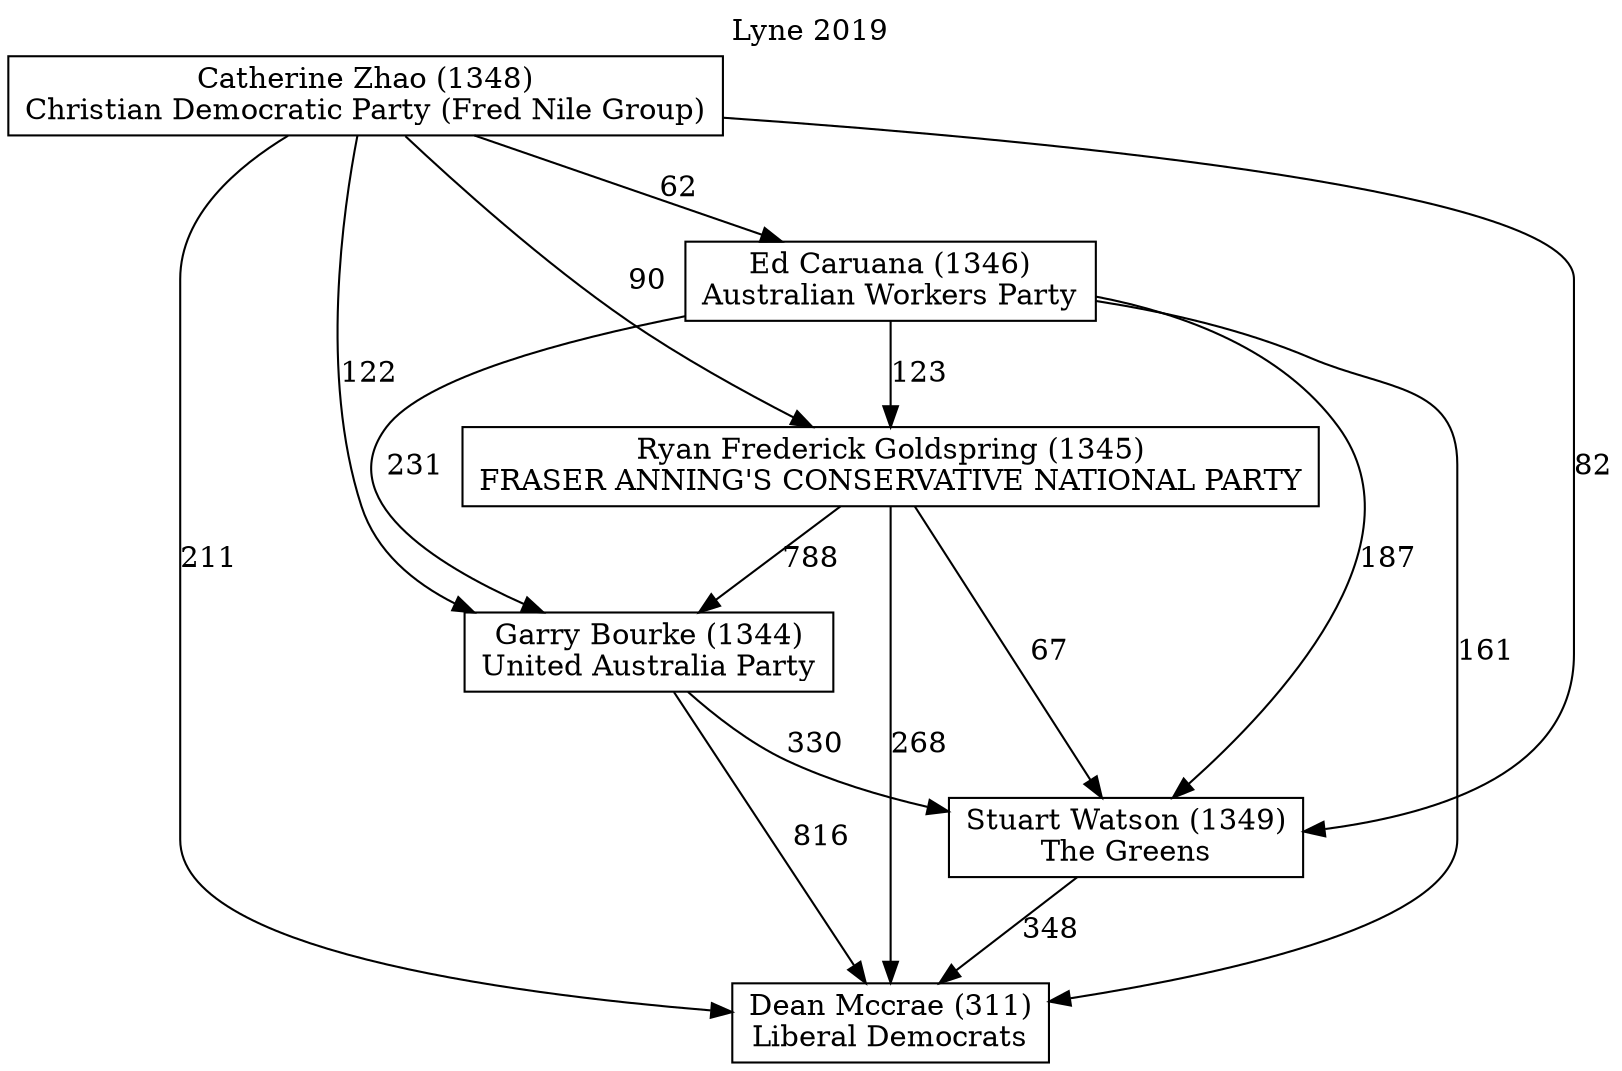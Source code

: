 // House preference flow
digraph "Dean Mccrae (311)_Lyne_2019" {
	graph [label="Lyne 2019" labelloc=t mclimit=10]
	node [shape=box]
	"Dean Mccrae (311)" [label="Dean Mccrae (311)
Liberal Democrats"]
	"Stuart Watson (1349)" [label="Stuart Watson (1349)
The Greens"]
	"Garry Bourke (1344)" [label="Garry Bourke (1344)
United Australia Party"]
	"Ryan Frederick Goldspring (1345)" [label="Ryan Frederick Goldspring (1345)
FRASER ANNING'S CONSERVATIVE NATIONAL PARTY"]
	"Ed Caruana (1346)" [label="Ed Caruana (1346)
Australian Workers Party"]
	"Catherine Zhao (1348)" [label="Catherine Zhao (1348)
Christian Democratic Party (Fred Nile Group)"]
	"Stuart Watson (1349)" -> "Dean Mccrae (311)" [label=348]
	"Garry Bourke (1344)" -> "Stuart Watson (1349)" [label=330]
	"Ryan Frederick Goldspring (1345)" -> "Garry Bourke (1344)" [label=788]
	"Ed Caruana (1346)" -> "Ryan Frederick Goldspring (1345)" [label=123]
	"Catherine Zhao (1348)" -> "Ed Caruana (1346)" [label=62]
	"Garry Bourke (1344)" -> "Dean Mccrae (311)" [label=816]
	"Ryan Frederick Goldspring (1345)" -> "Dean Mccrae (311)" [label=268]
	"Ed Caruana (1346)" -> "Dean Mccrae (311)" [label=161]
	"Catherine Zhao (1348)" -> "Dean Mccrae (311)" [label=211]
	"Catherine Zhao (1348)" -> "Ryan Frederick Goldspring (1345)" [label=90]
	"Ed Caruana (1346)" -> "Garry Bourke (1344)" [label=231]
	"Catherine Zhao (1348)" -> "Garry Bourke (1344)" [label=122]
	"Ryan Frederick Goldspring (1345)" -> "Stuart Watson (1349)" [label=67]
	"Ed Caruana (1346)" -> "Stuart Watson (1349)" [label=187]
	"Catherine Zhao (1348)" -> "Stuart Watson (1349)" [label=82]
}
